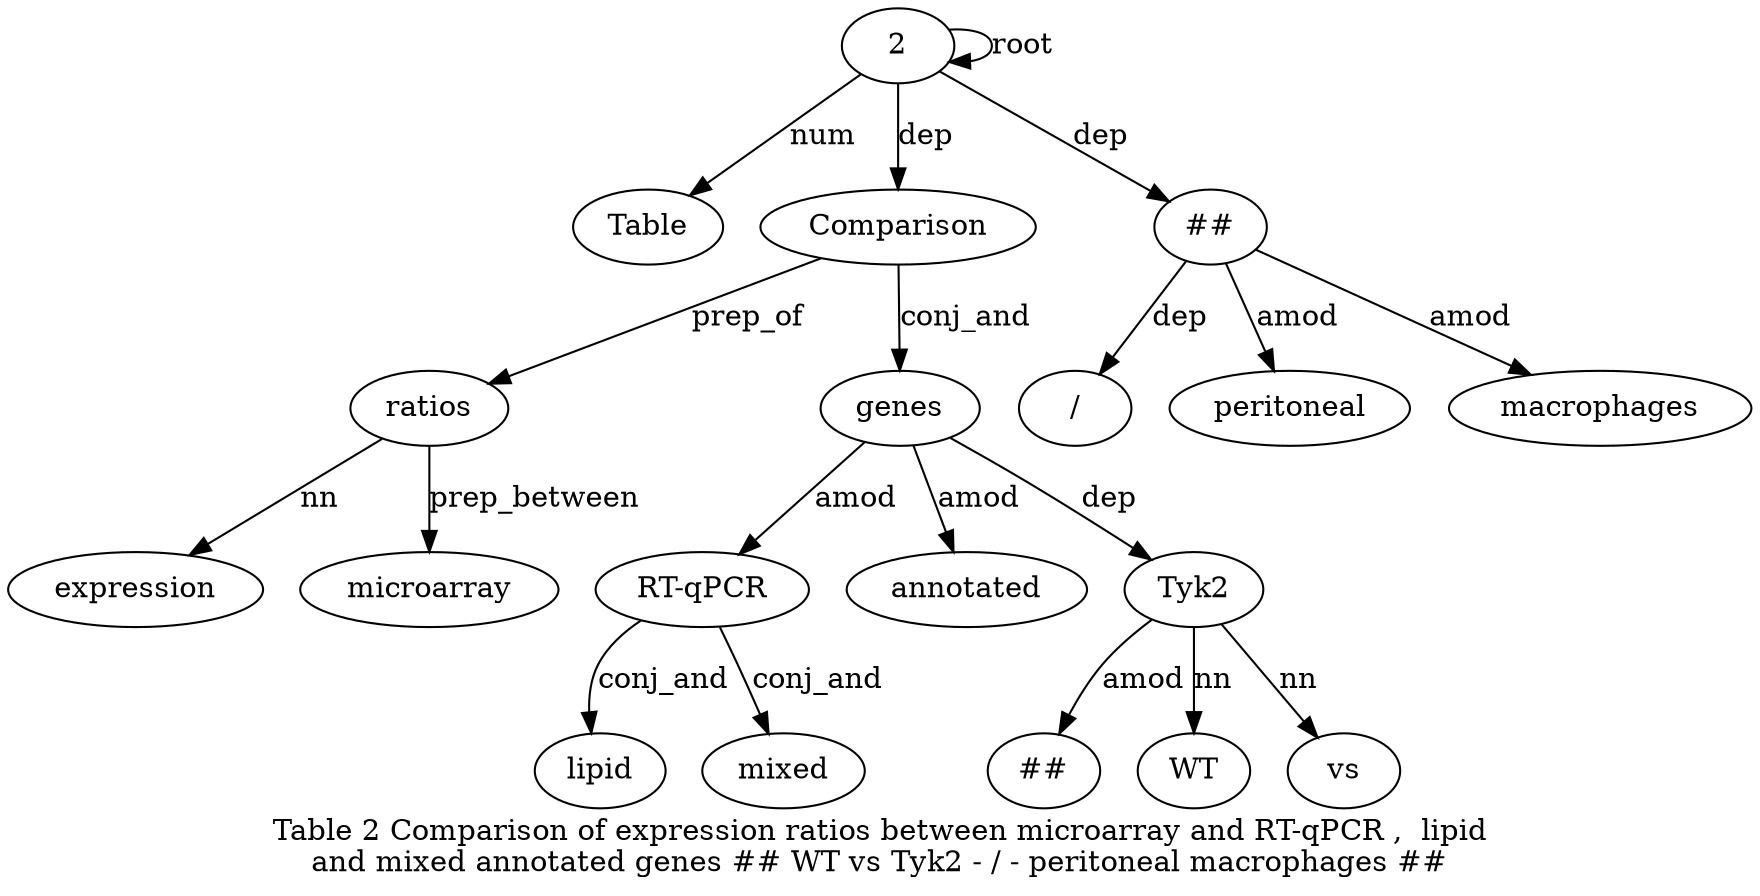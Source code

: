 digraph "Table 2 Comparison of expression ratios between microarray and RT-qPCR ,  lipid and mixed annotated genes ## WT vs Tyk2 - / - peritoneal macrophages ##" {
label="Table 2 Comparison of expression ratios between microarray and RT-qPCR ,  lipid
and mixed annotated genes ## WT vs Tyk2 - / - peritoneal macrophages ##";
2 [style=filled, fillcolor=white, label=2];
Table1 [style=filled, fillcolor=white, label=Table];
2 -> Table1  [label=num];
2 -> 2  [label=root];
Comparison3 [style=filled, fillcolor=white, label=Comparison];
2 -> Comparison3  [label=dep];
ratios6 [style=filled, fillcolor=white, label=ratios];
expression5 [style=filled, fillcolor=white, label=expression];
ratios6 -> expression5  [label=nn];
Comparison3 -> ratios6  [label=prep_of];
microarray8 [style=filled, fillcolor=white, label=microarray];
ratios6 -> microarray8  [label=prep_between];
genes16 [style=filled, fillcolor=white, label=genes];
"RT-qPCR10" [style=filled, fillcolor=white, label="RT-qPCR"];
genes16 -> "RT-qPCR10"  [label=amod];
lipid12 [style=filled, fillcolor=white, label=lipid];
"RT-qPCR10" -> lipid12  [label=conj_and];
mixed14 [style=filled, fillcolor=white, label=mixed];
"RT-qPCR10" -> mixed14  [label=conj_and];
annotated15 [style=filled, fillcolor=white, label=annotated];
genes16 -> annotated15  [label=amod];
Comparison3 -> genes16  [label=conj_and];
Tyk220 [style=filled, fillcolor=white, label=Tyk2];
"##17" [style=filled, fillcolor=white, label="##"];
Tyk220 -> "##17"  [label=amod];
WT18 [style=filled, fillcolor=white, label=WT];
Tyk220 -> WT18  [label=nn];
vs19 [style=filled, fillcolor=white, label=vs];
Tyk220 -> vs19  [label=nn];
genes16 -> Tyk220  [label=dep];
"##26" [style=filled, fillcolor=white, label="##"];
"/22" [style=filled, fillcolor=white, label="/"];
"##26" -> "/22"  [label=dep];
peritoneal24 [style=filled, fillcolor=white, label=peritoneal];
"##26" -> peritoneal24  [label=amod];
macrophages25 [style=filled, fillcolor=white, label=macrophages];
"##26" -> macrophages25  [label=amod];
2 -> "##26"  [label=dep];
}
